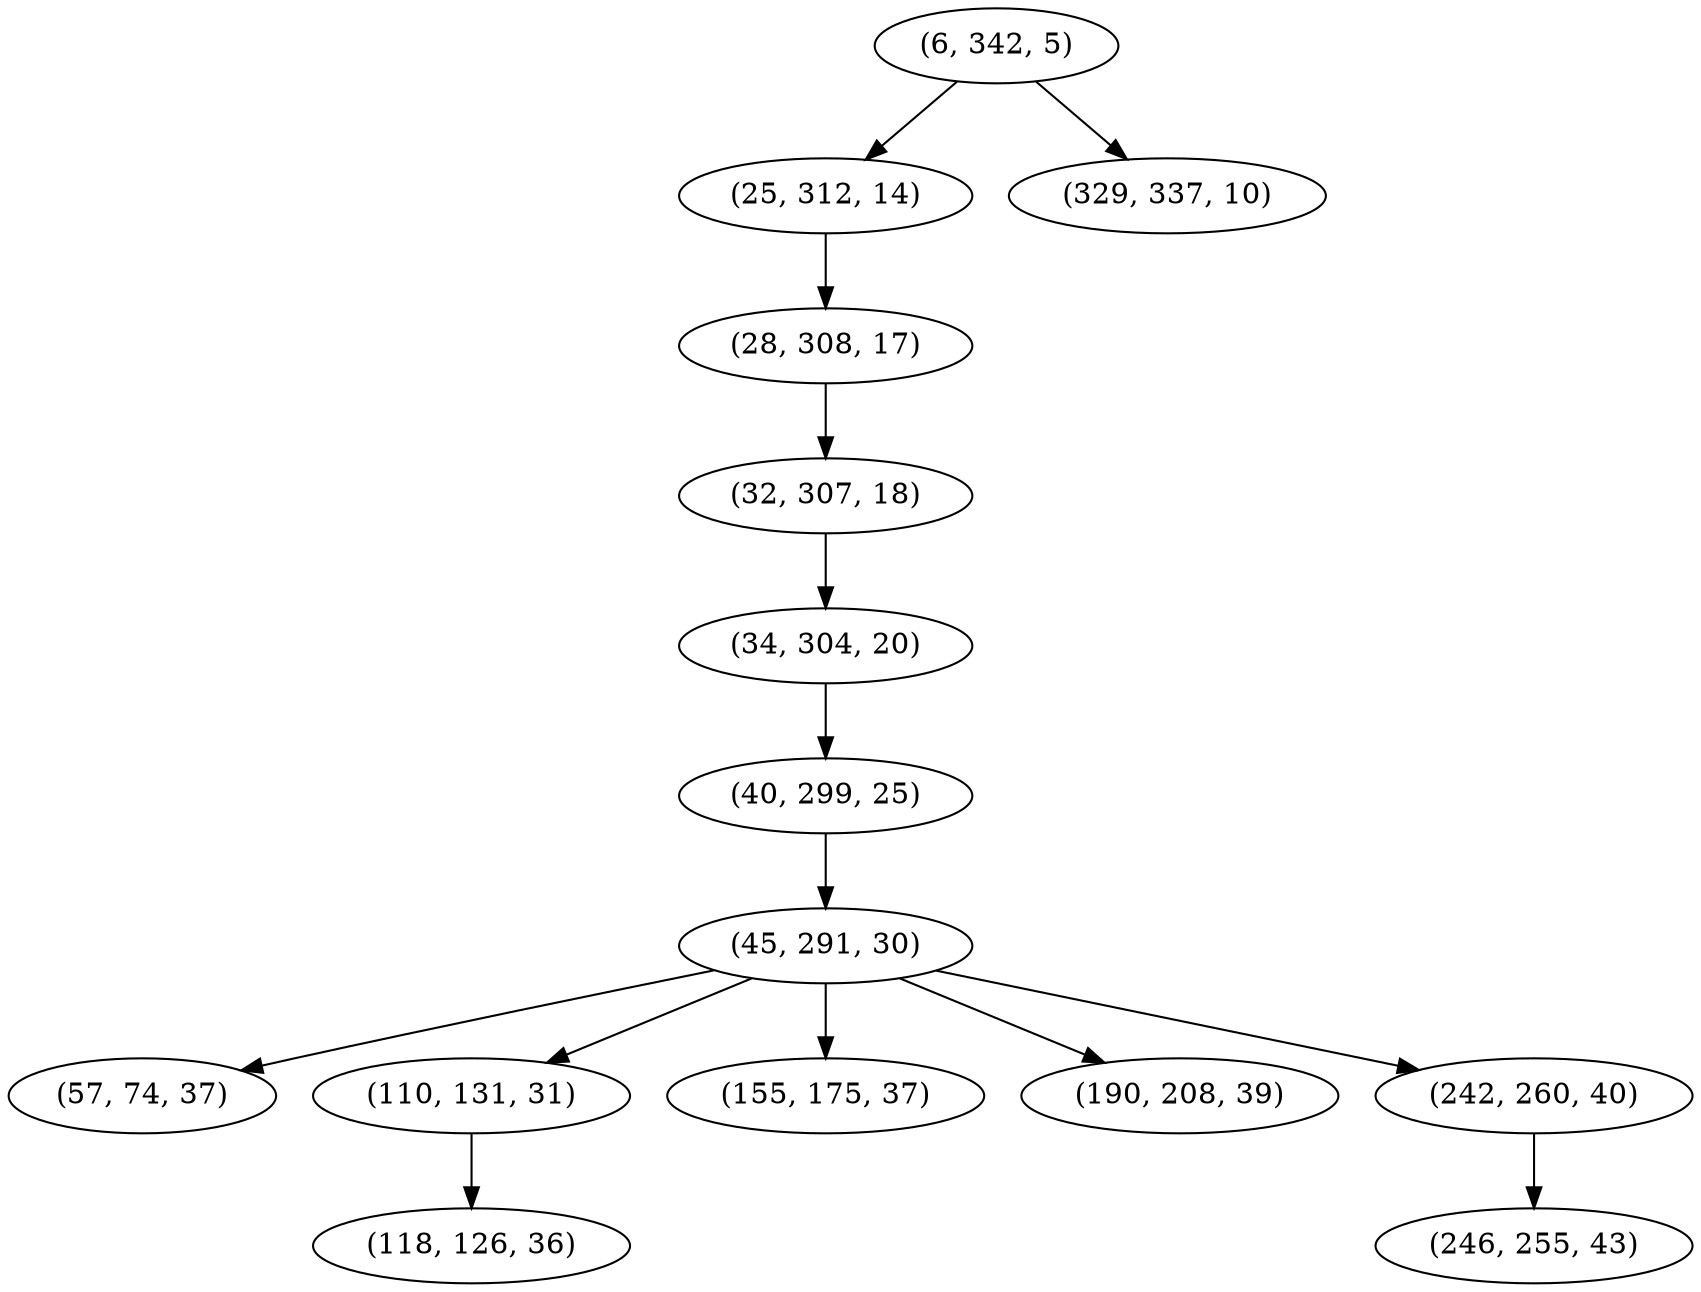 digraph tree {
    "(6, 342, 5)";
    "(25, 312, 14)";
    "(28, 308, 17)";
    "(32, 307, 18)";
    "(34, 304, 20)";
    "(40, 299, 25)";
    "(45, 291, 30)";
    "(57, 74, 37)";
    "(110, 131, 31)";
    "(118, 126, 36)";
    "(155, 175, 37)";
    "(190, 208, 39)";
    "(242, 260, 40)";
    "(246, 255, 43)";
    "(329, 337, 10)";
    "(6, 342, 5)" -> "(25, 312, 14)";
    "(6, 342, 5)" -> "(329, 337, 10)";
    "(25, 312, 14)" -> "(28, 308, 17)";
    "(28, 308, 17)" -> "(32, 307, 18)";
    "(32, 307, 18)" -> "(34, 304, 20)";
    "(34, 304, 20)" -> "(40, 299, 25)";
    "(40, 299, 25)" -> "(45, 291, 30)";
    "(45, 291, 30)" -> "(57, 74, 37)";
    "(45, 291, 30)" -> "(110, 131, 31)";
    "(45, 291, 30)" -> "(155, 175, 37)";
    "(45, 291, 30)" -> "(190, 208, 39)";
    "(45, 291, 30)" -> "(242, 260, 40)";
    "(110, 131, 31)" -> "(118, 126, 36)";
    "(242, 260, 40)" -> "(246, 255, 43)";
}
